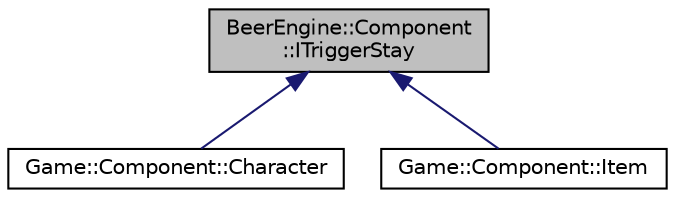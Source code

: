 digraph "BeerEngine::Component::ITriggerStay"
{
  edge [fontname="Helvetica",fontsize="10",labelfontname="Helvetica",labelfontsize="10"];
  node [fontname="Helvetica",fontsize="10",shape=record];
  Node0 [label="BeerEngine::Component\l::ITriggerStay",height=0.2,width=0.4,color="black", fillcolor="grey75", style="filled", fontcolor="black"];
  Node0 -> Node1 [dir="back",color="midnightblue",fontsize="10",style="solid"];
  Node1 [label="Game::Component::Character",height=0.2,width=0.4,color="black", fillcolor="white", style="filled",URL="$class_game_1_1_component_1_1_character.html"];
  Node0 -> Node2 [dir="back",color="midnightblue",fontsize="10",style="solid"];
  Node2 [label="Game::Component::Item",height=0.2,width=0.4,color="black", fillcolor="white", style="filled",URL="$class_game_1_1_component_1_1_item.html"];
}
